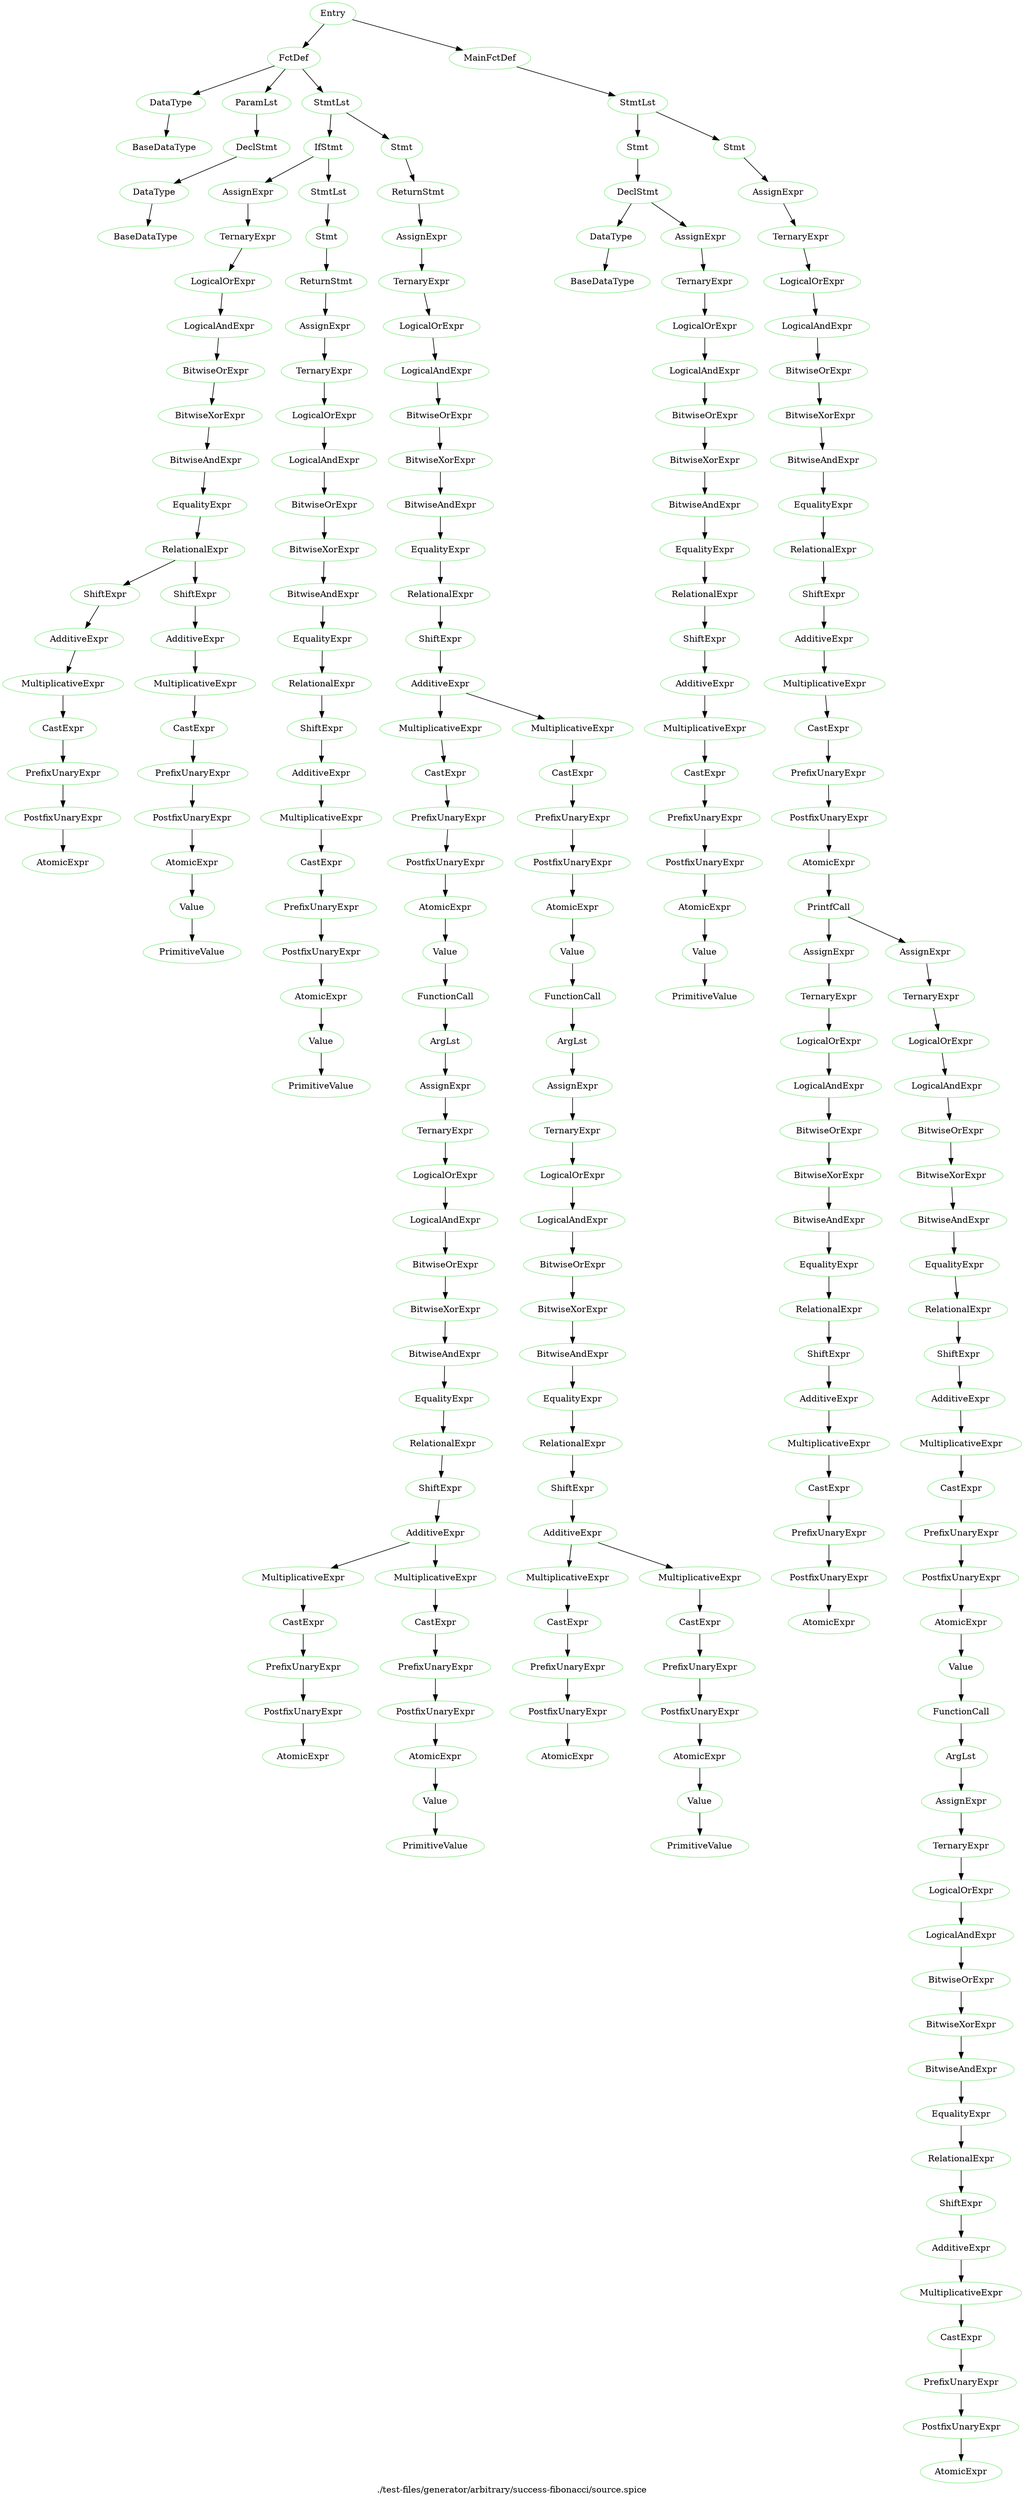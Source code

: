 digraph {
 rankdir="TB";
 label="./test-files/generator/arbitrary/success-fibonacci/source.spice";
 L1C1_Entry [color="lightgreen",label="Entry"];
 L1C1_FctDef [color="lightgreen",label="FctDef"];
 L1C1_Entry -> L1C1_FctDef;
 L1C3_DataType [color="lightgreen",label="DataType"];
 L1C1_FctDef -> L1C3_DataType;
 L1C3_BaseDataType [color="lightgreen",label="BaseDataType"];
 L1C3_DataType -> L1C3_BaseDataType;
 L1C12_ParamLst [color="lightgreen",label="ParamLst"];
 L1C1_FctDef -> L1C12_ParamLst;
 L1C12_DeclStmt [color="lightgreen",label="DeclStmt"];
 L1C12_ParamLst -> L1C12_DeclStmt;
 L1C12_DataType [color="lightgreen",label="DataType"];
 L1C12_DeclStmt -> L1C12_DataType;
 L1C12_BaseDataType [color="lightgreen",label="BaseDataType"];
 L1C12_DataType -> L1C12_BaseDataType;
 L2C5_StmtLst [color="lightgreen",label="StmtLst"];
 L1C1_FctDef -> L2C5_StmtLst;
 L2C5_IfStmt [color="lightgreen",label="IfStmt"];
 L2C5_StmtLst -> L2C5_IfStmt;
 L2C8_AssignExpr [color="lightgreen",label="AssignExpr"];
 L2C5_IfStmt -> L2C8_AssignExpr;
 L2C8_TernaryExpr [color="lightgreen",label="TernaryExpr"];
 L2C8_AssignExpr -> L2C8_TernaryExpr;
 L2C8_LogicalOrExpr [color="lightgreen",label="LogicalOrExpr"];
 L2C8_TernaryExpr -> L2C8_LogicalOrExpr;
 L2C8_LogicalAndExpr [color="lightgreen",label="LogicalAndExpr"];
 L2C8_LogicalOrExpr -> L2C8_LogicalAndExpr;
 L2C8_BitwiseOrExpr [color="lightgreen",label="BitwiseOrExpr"];
 L2C8_LogicalAndExpr -> L2C8_BitwiseOrExpr;
 L2C8_BitwiseXorExpr [color="lightgreen",label="BitwiseXorExpr"];
 L2C8_BitwiseOrExpr -> L2C8_BitwiseXorExpr;
 L2C8_BitwiseAndExpr [color="lightgreen",label="BitwiseAndExpr"];
 L2C8_BitwiseXorExpr -> L2C8_BitwiseAndExpr;
 L2C8_EqualityExpr [color="lightgreen",label="EqualityExpr"];
 L2C8_BitwiseAndExpr -> L2C8_EqualityExpr;
 L2C8_RelationalExpr [color="lightgreen",label="RelationalExpr"];
 L2C8_EqualityExpr -> L2C8_RelationalExpr;
 L2C8_ShiftExpr [color="lightgreen",label="ShiftExpr"];
 L2C8_RelationalExpr -> L2C8_ShiftExpr;
 L2C8_AdditiveExpr [color="lightgreen",label="AdditiveExpr"];
 L2C8_ShiftExpr -> L2C8_AdditiveExpr;
 L2C8_MultiplicativeExpr [color="lightgreen",label="MultiplicativeExpr"];
 L2C8_AdditiveExpr -> L2C8_MultiplicativeExpr;
 L2C8_CastExpr [color="lightgreen",label="CastExpr"];
 L2C8_MultiplicativeExpr -> L2C8_CastExpr;
 L2C8_PrefixUnaryExpr [color="lightgreen",label="PrefixUnaryExpr"];
 L2C8_CastExpr -> L2C8_PrefixUnaryExpr;
 L2C8_PostfixUnaryExpr [color="lightgreen",label="PostfixUnaryExpr"];
 L2C8_PrefixUnaryExpr -> L2C8_PostfixUnaryExpr;
 L2C8_AtomicExpr [color="lightgreen",label="AtomicExpr"];
 L2C8_PostfixUnaryExpr -> L2C8_AtomicExpr;
 L2C13_ShiftExpr [color="lightgreen",label="ShiftExpr"];
 L2C8_RelationalExpr -> L2C13_ShiftExpr;
 L2C13_AdditiveExpr [color="lightgreen",label="AdditiveExpr"];
 L2C13_ShiftExpr -> L2C13_AdditiveExpr;
 L2C13_MultiplicativeExpr [color="lightgreen",label="MultiplicativeExpr"];
 L2C13_AdditiveExpr -> L2C13_MultiplicativeExpr;
 L2C13_CastExpr [color="lightgreen",label="CastExpr"];
 L2C13_MultiplicativeExpr -> L2C13_CastExpr;
 L2C13_PrefixUnaryExpr [color="lightgreen",label="PrefixUnaryExpr"];
 L2C13_CastExpr -> L2C13_PrefixUnaryExpr;
 L2C13_PostfixUnaryExpr [color="lightgreen",label="PostfixUnaryExpr"];
 L2C13_PrefixUnaryExpr -> L2C13_PostfixUnaryExpr;
 L2C13_AtomicExpr [color="lightgreen",label="AtomicExpr"];
 L2C13_PostfixUnaryExpr -> L2C13_AtomicExpr;
 L2C13_Value [color="lightgreen",label="Value"];
 L2C13_AtomicExpr -> L2C13_Value;
 L2C13_PrimitiveValue [color="lightgreen",label="PrimitiveValue"];
 L2C13_Value -> L2C13_PrimitiveValue;
 L2C17_StmtLst [color="lightgreen",label="StmtLst"];
 L2C5_IfStmt -> L2C17_StmtLst;
 L2C17_Stmt [color="lightgreen",label="Stmt"];
 L2C17_StmtLst -> L2C17_Stmt;
 L2C17_ReturnStmt [color="lightgreen",label="ReturnStmt"];
 L2C17_Stmt -> L2C17_ReturnStmt;
 L2C24_AssignExpr [color="lightgreen",label="AssignExpr"];
 L2C17_ReturnStmt -> L2C24_AssignExpr;
 L2C24_TernaryExpr [color="lightgreen",label="TernaryExpr"];
 L2C24_AssignExpr -> L2C24_TernaryExpr;
 L2C24_LogicalOrExpr [color="lightgreen",label="LogicalOrExpr"];
 L2C24_TernaryExpr -> L2C24_LogicalOrExpr;
 L2C24_LogicalAndExpr [color="lightgreen",label="LogicalAndExpr"];
 L2C24_LogicalOrExpr -> L2C24_LogicalAndExpr;
 L2C24_BitwiseOrExpr [color="lightgreen",label="BitwiseOrExpr"];
 L2C24_LogicalAndExpr -> L2C24_BitwiseOrExpr;
 L2C24_BitwiseXorExpr [color="lightgreen",label="BitwiseXorExpr"];
 L2C24_BitwiseOrExpr -> L2C24_BitwiseXorExpr;
 L2C24_BitwiseAndExpr [color="lightgreen",label="BitwiseAndExpr"];
 L2C24_BitwiseXorExpr -> L2C24_BitwiseAndExpr;
 L2C24_EqualityExpr [color="lightgreen",label="EqualityExpr"];
 L2C24_BitwiseAndExpr -> L2C24_EqualityExpr;
 L2C24_RelationalExpr [color="lightgreen",label="RelationalExpr"];
 L2C24_EqualityExpr -> L2C24_RelationalExpr;
 L2C24_ShiftExpr [color="lightgreen",label="ShiftExpr"];
 L2C24_RelationalExpr -> L2C24_ShiftExpr;
 L2C24_AdditiveExpr [color="lightgreen",label="AdditiveExpr"];
 L2C24_ShiftExpr -> L2C24_AdditiveExpr;
 L2C24_MultiplicativeExpr [color="lightgreen",label="MultiplicativeExpr"];
 L2C24_AdditiveExpr -> L2C24_MultiplicativeExpr;
 L2C24_CastExpr [color="lightgreen",label="CastExpr"];
 L2C24_MultiplicativeExpr -> L2C24_CastExpr;
 L2C24_PrefixUnaryExpr [color="lightgreen",label="PrefixUnaryExpr"];
 L2C24_CastExpr -> L2C24_PrefixUnaryExpr;
 L2C24_PostfixUnaryExpr [color="lightgreen",label="PostfixUnaryExpr"];
 L2C24_PrefixUnaryExpr -> L2C24_PostfixUnaryExpr;
 L2C24_AtomicExpr [color="lightgreen",label="AtomicExpr"];
 L2C24_PostfixUnaryExpr -> L2C24_AtomicExpr;
 L2C24_Value [color="lightgreen",label="Value"];
 L2C24_AtomicExpr -> L2C24_Value;
 L2C24_PrimitiveValue [color="lightgreen",label="PrimitiveValue"];
 L2C24_Value -> L2C24_PrimitiveValue;
 L3C5_Stmt [color="lightgreen",label="Stmt"];
 L2C5_StmtLst -> L3C5_Stmt;
 L3C5_ReturnStmt [color="lightgreen",label="ReturnStmt"];
 L3C5_Stmt -> L3C5_ReturnStmt;
 L3C12_AssignExpr [color="lightgreen",label="AssignExpr"];
 L3C5_ReturnStmt -> L3C12_AssignExpr;
 L3C12_TernaryExpr [color="lightgreen",label="TernaryExpr"];
 L3C12_AssignExpr -> L3C12_TernaryExpr;
 L3C12_LogicalOrExpr [color="lightgreen",label="LogicalOrExpr"];
 L3C12_TernaryExpr -> L3C12_LogicalOrExpr;
 L3C12_LogicalAndExpr [color="lightgreen",label="LogicalAndExpr"];
 L3C12_LogicalOrExpr -> L3C12_LogicalAndExpr;
 L3C12_BitwiseOrExpr [color="lightgreen",label="BitwiseOrExpr"];
 L3C12_LogicalAndExpr -> L3C12_BitwiseOrExpr;
 L3C12_BitwiseXorExpr [color="lightgreen",label="BitwiseXorExpr"];
 L3C12_BitwiseOrExpr -> L3C12_BitwiseXorExpr;
 L3C12_BitwiseAndExpr [color="lightgreen",label="BitwiseAndExpr"];
 L3C12_BitwiseXorExpr -> L3C12_BitwiseAndExpr;
 L3C12_EqualityExpr [color="lightgreen",label="EqualityExpr"];
 L3C12_BitwiseAndExpr -> L3C12_EqualityExpr;
 L3C12_RelationalExpr [color="lightgreen",label="RelationalExpr"];
 L3C12_EqualityExpr -> L3C12_RelationalExpr;
 L3C12_ShiftExpr [color="lightgreen",label="ShiftExpr"];
 L3C12_RelationalExpr -> L3C12_ShiftExpr;
 L3C12_AdditiveExpr [color="lightgreen",label="AdditiveExpr"];
 L3C12_ShiftExpr -> L3C12_AdditiveExpr;
 L3C12_MultiplicativeExpr [color="lightgreen",label="MultiplicativeExpr"];
 L3C12_AdditiveExpr -> L3C12_MultiplicativeExpr;
 L3C12_CastExpr [color="lightgreen",label="CastExpr"];
 L3C12_MultiplicativeExpr -> L3C12_CastExpr;
 L3C12_PrefixUnaryExpr [color="lightgreen",label="PrefixUnaryExpr"];
 L3C12_CastExpr -> L3C12_PrefixUnaryExpr;
 L3C12_PostfixUnaryExpr [color="lightgreen",label="PostfixUnaryExpr"];
 L3C12_PrefixUnaryExpr -> L3C12_PostfixUnaryExpr;
 L3C12_AtomicExpr [color="lightgreen",label="AtomicExpr"];
 L3C12_PostfixUnaryExpr -> L3C12_AtomicExpr;
 L3C12_Value [color="lightgreen",label="Value"];
 L3C12_AtomicExpr -> L3C12_Value;
 L3C12_FunctionCall [color="lightgreen",label="FunctionCall"];
 L3C12_Value -> L3C12_FunctionCall;
 L3C16_ArgLst [color="lightgreen",label="ArgLst"];
 L3C12_FunctionCall -> L3C16_ArgLst;
 L3C16_AssignExpr [color="lightgreen",label="AssignExpr"];
 L3C16_ArgLst -> L3C16_AssignExpr;
 L3C16_TernaryExpr [color="lightgreen",label="TernaryExpr"];
 L3C16_AssignExpr -> L3C16_TernaryExpr;
 L3C16_LogicalOrExpr [color="lightgreen",label="LogicalOrExpr"];
 L3C16_TernaryExpr -> L3C16_LogicalOrExpr;
 L3C16_LogicalAndExpr [color="lightgreen",label="LogicalAndExpr"];
 L3C16_LogicalOrExpr -> L3C16_LogicalAndExpr;
 L3C16_BitwiseOrExpr [color="lightgreen",label="BitwiseOrExpr"];
 L3C16_LogicalAndExpr -> L3C16_BitwiseOrExpr;
 L3C16_BitwiseXorExpr [color="lightgreen",label="BitwiseXorExpr"];
 L3C16_BitwiseOrExpr -> L3C16_BitwiseXorExpr;
 L3C16_BitwiseAndExpr [color="lightgreen",label="BitwiseAndExpr"];
 L3C16_BitwiseXorExpr -> L3C16_BitwiseAndExpr;
 L3C16_EqualityExpr [color="lightgreen",label="EqualityExpr"];
 L3C16_BitwiseAndExpr -> L3C16_EqualityExpr;
 L3C16_RelationalExpr [color="lightgreen",label="RelationalExpr"];
 L3C16_EqualityExpr -> L3C16_RelationalExpr;
 L3C16_ShiftExpr [color="lightgreen",label="ShiftExpr"];
 L3C16_RelationalExpr -> L3C16_ShiftExpr;
 L3C16_AdditiveExpr [color="lightgreen",label="AdditiveExpr"];
 L3C16_ShiftExpr -> L3C16_AdditiveExpr;
 L3C16_MultiplicativeExpr [color="lightgreen",label="MultiplicativeExpr"];
 L3C16_AdditiveExpr -> L3C16_MultiplicativeExpr;
 L3C16_CastExpr [color="lightgreen",label="CastExpr"];
 L3C16_MultiplicativeExpr -> L3C16_CastExpr;
 L3C16_PrefixUnaryExpr [color="lightgreen",label="PrefixUnaryExpr"];
 L3C16_CastExpr -> L3C16_PrefixUnaryExpr;
 L3C16_PostfixUnaryExpr [color="lightgreen",label="PostfixUnaryExpr"];
 L3C16_PrefixUnaryExpr -> L3C16_PostfixUnaryExpr;
 L3C16_AtomicExpr [color="lightgreen",label="AtomicExpr"];
 L3C16_PostfixUnaryExpr -> L3C16_AtomicExpr;
 L3C20_MultiplicativeExpr [color="lightgreen",label="MultiplicativeExpr"];
 L3C16_AdditiveExpr -> L3C20_MultiplicativeExpr;
 L3C20_CastExpr [color="lightgreen",label="CastExpr"];
 L3C20_MultiplicativeExpr -> L3C20_CastExpr;
 L3C20_PrefixUnaryExpr [color="lightgreen",label="PrefixUnaryExpr"];
 L3C20_CastExpr -> L3C20_PrefixUnaryExpr;
 L3C20_PostfixUnaryExpr [color="lightgreen",label="PostfixUnaryExpr"];
 L3C20_PrefixUnaryExpr -> L3C20_PostfixUnaryExpr;
 L3C20_AtomicExpr [color="lightgreen",label="AtomicExpr"];
 L3C20_PostfixUnaryExpr -> L3C20_AtomicExpr;
 L3C20_Value [color="lightgreen",label="Value"];
 L3C20_AtomicExpr -> L3C20_Value;
 L3C20_PrimitiveValue [color="lightgreen",label="PrimitiveValue"];
 L3C20_Value -> L3C20_PrimitiveValue;
 L3C25_MultiplicativeExpr [color="lightgreen",label="MultiplicativeExpr"];
 L3C12_AdditiveExpr -> L3C25_MultiplicativeExpr;
 L3C25_CastExpr [color="lightgreen",label="CastExpr"];
 L3C25_MultiplicativeExpr -> L3C25_CastExpr;
 L3C25_PrefixUnaryExpr [color="lightgreen",label="PrefixUnaryExpr"];
 L3C25_CastExpr -> L3C25_PrefixUnaryExpr;
 L3C25_PostfixUnaryExpr [color="lightgreen",label="PostfixUnaryExpr"];
 L3C25_PrefixUnaryExpr -> L3C25_PostfixUnaryExpr;
 L3C25_AtomicExpr [color="lightgreen",label="AtomicExpr"];
 L3C25_PostfixUnaryExpr -> L3C25_AtomicExpr;
 L3C25_Value [color="lightgreen",label="Value"];
 L3C25_AtomicExpr -> L3C25_Value;
 L3C25_FunctionCall [color="lightgreen",label="FunctionCall"];
 L3C25_Value -> L3C25_FunctionCall;
 L3C29_ArgLst [color="lightgreen",label="ArgLst"];
 L3C25_FunctionCall -> L3C29_ArgLst;
 L3C29_AssignExpr [color="lightgreen",label="AssignExpr"];
 L3C29_ArgLst -> L3C29_AssignExpr;
 L3C29_TernaryExpr [color="lightgreen",label="TernaryExpr"];
 L3C29_AssignExpr -> L3C29_TernaryExpr;
 L3C29_LogicalOrExpr [color="lightgreen",label="LogicalOrExpr"];
 L3C29_TernaryExpr -> L3C29_LogicalOrExpr;
 L3C29_LogicalAndExpr [color="lightgreen",label="LogicalAndExpr"];
 L3C29_LogicalOrExpr -> L3C29_LogicalAndExpr;
 L3C29_BitwiseOrExpr [color="lightgreen",label="BitwiseOrExpr"];
 L3C29_LogicalAndExpr -> L3C29_BitwiseOrExpr;
 L3C29_BitwiseXorExpr [color="lightgreen",label="BitwiseXorExpr"];
 L3C29_BitwiseOrExpr -> L3C29_BitwiseXorExpr;
 L3C29_BitwiseAndExpr [color="lightgreen",label="BitwiseAndExpr"];
 L3C29_BitwiseXorExpr -> L3C29_BitwiseAndExpr;
 L3C29_EqualityExpr [color="lightgreen",label="EqualityExpr"];
 L3C29_BitwiseAndExpr -> L3C29_EqualityExpr;
 L3C29_RelationalExpr [color="lightgreen",label="RelationalExpr"];
 L3C29_EqualityExpr -> L3C29_RelationalExpr;
 L3C29_ShiftExpr [color="lightgreen",label="ShiftExpr"];
 L3C29_RelationalExpr -> L3C29_ShiftExpr;
 L3C29_AdditiveExpr [color="lightgreen",label="AdditiveExpr"];
 L3C29_ShiftExpr -> L3C29_AdditiveExpr;
 L3C29_MultiplicativeExpr [color="lightgreen",label="MultiplicativeExpr"];
 L3C29_AdditiveExpr -> L3C29_MultiplicativeExpr;
 L3C29_CastExpr [color="lightgreen",label="CastExpr"];
 L3C29_MultiplicativeExpr -> L3C29_CastExpr;
 L3C29_PrefixUnaryExpr [color="lightgreen",label="PrefixUnaryExpr"];
 L3C29_CastExpr -> L3C29_PrefixUnaryExpr;
 L3C29_PostfixUnaryExpr [color="lightgreen",label="PostfixUnaryExpr"];
 L3C29_PrefixUnaryExpr -> L3C29_PostfixUnaryExpr;
 L3C29_AtomicExpr [color="lightgreen",label="AtomicExpr"];
 L3C29_PostfixUnaryExpr -> L3C29_AtomicExpr;
 L3C33_MultiplicativeExpr [color="lightgreen",label="MultiplicativeExpr"];
 L3C29_AdditiveExpr -> L3C33_MultiplicativeExpr;
 L3C33_CastExpr [color="lightgreen",label="CastExpr"];
 L3C33_MultiplicativeExpr -> L3C33_CastExpr;
 L3C33_PrefixUnaryExpr [color="lightgreen",label="PrefixUnaryExpr"];
 L3C33_CastExpr -> L3C33_PrefixUnaryExpr;
 L3C33_PostfixUnaryExpr [color="lightgreen",label="PostfixUnaryExpr"];
 L3C33_PrefixUnaryExpr -> L3C33_PostfixUnaryExpr;
 L3C33_AtomicExpr [color="lightgreen",label="AtomicExpr"];
 L3C33_PostfixUnaryExpr -> L3C33_AtomicExpr;
 L3C33_Value [color="lightgreen",label="Value"];
 L3C33_AtomicExpr -> L3C33_Value;
 L3C33_PrimitiveValue [color="lightgreen",label="PrimitiveValue"];
 L3C33_Value -> L3C33_PrimitiveValue;
 L6C1_MainFctDef [color="lightgreen",label="MainFctDef"];
 L1C1_Entry -> L6C1_MainFctDef;
 L7C5_StmtLst [color="lightgreen",label="StmtLst"];
 L6C1_MainFctDef -> L7C5_StmtLst;
 L7C5_Stmt [color="lightgreen",label="Stmt"];
 L7C5_StmtLst -> L7C5_Stmt;
 L7C5_DeclStmt [color="lightgreen",label="DeclStmt"];
 L7C5_Stmt -> L7C5_DeclStmt;
 L7C5_DataType [color="lightgreen",label="DataType"];
 L7C5_DeclStmt -> L7C5_DataType;
 L7C5_BaseDataType [color="lightgreen",label="BaseDataType"];
 L7C5_DataType -> L7C5_BaseDataType;
 L7C16_AssignExpr [color="lightgreen",label="AssignExpr"];
 L7C5_DeclStmt -> L7C16_AssignExpr;
 L7C16_TernaryExpr [color="lightgreen",label="TernaryExpr"];
 L7C16_AssignExpr -> L7C16_TernaryExpr;
 L7C16_LogicalOrExpr [color="lightgreen",label="LogicalOrExpr"];
 L7C16_TernaryExpr -> L7C16_LogicalOrExpr;
 L7C16_LogicalAndExpr [color="lightgreen",label="LogicalAndExpr"];
 L7C16_LogicalOrExpr -> L7C16_LogicalAndExpr;
 L7C16_BitwiseOrExpr [color="lightgreen",label="BitwiseOrExpr"];
 L7C16_LogicalAndExpr -> L7C16_BitwiseOrExpr;
 L7C16_BitwiseXorExpr [color="lightgreen",label="BitwiseXorExpr"];
 L7C16_BitwiseOrExpr -> L7C16_BitwiseXorExpr;
 L7C16_BitwiseAndExpr [color="lightgreen",label="BitwiseAndExpr"];
 L7C16_BitwiseXorExpr -> L7C16_BitwiseAndExpr;
 L7C16_EqualityExpr [color="lightgreen",label="EqualityExpr"];
 L7C16_BitwiseAndExpr -> L7C16_EqualityExpr;
 L7C16_RelationalExpr [color="lightgreen",label="RelationalExpr"];
 L7C16_EqualityExpr -> L7C16_RelationalExpr;
 L7C16_ShiftExpr [color="lightgreen",label="ShiftExpr"];
 L7C16_RelationalExpr -> L7C16_ShiftExpr;
 L7C16_AdditiveExpr [color="lightgreen",label="AdditiveExpr"];
 L7C16_ShiftExpr -> L7C16_AdditiveExpr;
 L7C16_MultiplicativeExpr [color="lightgreen",label="MultiplicativeExpr"];
 L7C16_AdditiveExpr -> L7C16_MultiplicativeExpr;
 L7C16_CastExpr [color="lightgreen",label="CastExpr"];
 L7C16_MultiplicativeExpr -> L7C16_CastExpr;
 L7C16_PrefixUnaryExpr [color="lightgreen",label="PrefixUnaryExpr"];
 L7C16_CastExpr -> L7C16_PrefixUnaryExpr;
 L7C16_PostfixUnaryExpr [color="lightgreen",label="PostfixUnaryExpr"];
 L7C16_PrefixUnaryExpr -> L7C16_PostfixUnaryExpr;
 L7C16_AtomicExpr [color="lightgreen",label="AtomicExpr"];
 L7C16_PostfixUnaryExpr -> L7C16_AtomicExpr;
 L7C16_Value [color="lightgreen",label="Value"];
 L7C16_AtomicExpr -> L7C16_Value;
 L7C16_PrimitiveValue [color="lightgreen",label="PrimitiveValue"];
 L7C16_Value -> L7C16_PrimitiveValue;
 L8C5_Stmt [color="lightgreen",label="Stmt"];
 L7C5_StmtLst -> L8C5_Stmt;
 L8C5_AssignExpr [color="lightgreen",label="AssignExpr"];
 L8C5_Stmt -> L8C5_AssignExpr;
 L8C5_TernaryExpr [color="lightgreen",label="TernaryExpr"];
 L8C5_AssignExpr -> L8C5_TernaryExpr;
 L8C5_LogicalOrExpr [color="lightgreen",label="LogicalOrExpr"];
 L8C5_TernaryExpr -> L8C5_LogicalOrExpr;
 L8C5_LogicalAndExpr [color="lightgreen",label="LogicalAndExpr"];
 L8C5_LogicalOrExpr -> L8C5_LogicalAndExpr;
 L8C5_BitwiseOrExpr [color="lightgreen",label="BitwiseOrExpr"];
 L8C5_LogicalAndExpr -> L8C5_BitwiseOrExpr;
 L8C5_BitwiseXorExpr [color="lightgreen",label="BitwiseXorExpr"];
 L8C5_BitwiseOrExpr -> L8C5_BitwiseXorExpr;
 L8C5_BitwiseAndExpr [color="lightgreen",label="BitwiseAndExpr"];
 L8C5_BitwiseXorExpr -> L8C5_BitwiseAndExpr;
 L8C5_EqualityExpr [color="lightgreen",label="EqualityExpr"];
 L8C5_BitwiseAndExpr -> L8C5_EqualityExpr;
 L8C5_RelationalExpr [color="lightgreen",label="RelationalExpr"];
 L8C5_EqualityExpr -> L8C5_RelationalExpr;
 L8C5_ShiftExpr [color="lightgreen",label="ShiftExpr"];
 L8C5_RelationalExpr -> L8C5_ShiftExpr;
 L8C5_AdditiveExpr [color="lightgreen",label="AdditiveExpr"];
 L8C5_ShiftExpr -> L8C5_AdditiveExpr;
 L8C5_MultiplicativeExpr [color="lightgreen",label="MultiplicativeExpr"];
 L8C5_AdditiveExpr -> L8C5_MultiplicativeExpr;
 L8C5_CastExpr [color="lightgreen",label="CastExpr"];
 L8C5_MultiplicativeExpr -> L8C5_CastExpr;
 L8C5_PrefixUnaryExpr [color="lightgreen",label="PrefixUnaryExpr"];
 L8C5_CastExpr -> L8C5_PrefixUnaryExpr;
 L8C5_PostfixUnaryExpr [color="lightgreen",label="PostfixUnaryExpr"];
 L8C5_PrefixUnaryExpr -> L8C5_PostfixUnaryExpr;
 L8C5_AtomicExpr [color="lightgreen",label="AtomicExpr"];
 L8C5_PostfixUnaryExpr -> L8C5_AtomicExpr;
 L8C5_PrintfCall [color="lightgreen",label="PrintfCall"];
 L8C5_AtomicExpr -> L8C5_PrintfCall;
 L8C35_AssignExpr [color="lightgreen",label="AssignExpr"];
 L8C5_PrintfCall -> L8C35_AssignExpr;
 L8C35_TernaryExpr [color="lightgreen",label="TernaryExpr"];
 L8C35_AssignExpr -> L8C35_TernaryExpr;
 L8C35_LogicalOrExpr [color="lightgreen",label="LogicalOrExpr"];
 L8C35_TernaryExpr -> L8C35_LogicalOrExpr;
 L8C35_LogicalAndExpr [color="lightgreen",label="LogicalAndExpr"];
 L8C35_LogicalOrExpr -> L8C35_LogicalAndExpr;
 L8C35_BitwiseOrExpr [color="lightgreen",label="BitwiseOrExpr"];
 L8C35_LogicalAndExpr -> L8C35_BitwiseOrExpr;
 L8C35_BitwiseXorExpr [color="lightgreen",label="BitwiseXorExpr"];
 L8C35_BitwiseOrExpr -> L8C35_BitwiseXorExpr;
 L8C35_BitwiseAndExpr [color="lightgreen",label="BitwiseAndExpr"];
 L8C35_BitwiseXorExpr -> L8C35_BitwiseAndExpr;
 L8C35_EqualityExpr [color="lightgreen",label="EqualityExpr"];
 L8C35_BitwiseAndExpr -> L8C35_EqualityExpr;
 L8C35_RelationalExpr [color="lightgreen",label="RelationalExpr"];
 L8C35_EqualityExpr -> L8C35_RelationalExpr;
 L8C35_ShiftExpr [color="lightgreen",label="ShiftExpr"];
 L8C35_RelationalExpr -> L8C35_ShiftExpr;
 L8C35_AdditiveExpr [color="lightgreen",label="AdditiveExpr"];
 L8C35_ShiftExpr -> L8C35_AdditiveExpr;
 L8C35_MultiplicativeExpr [color="lightgreen",label="MultiplicativeExpr"];
 L8C35_AdditiveExpr -> L8C35_MultiplicativeExpr;
 L8C35_CastExpr [color="lightgreen",label="CastExpr"];
 L8C35_MultiplicativeExpr -> L8C35_CastExpr;
 L8C35_PrefixUnaryExpr [color="lightgreen",label="PrefixUnaryExpr"];
 L8C35_CastExpr -> L8C35_PrefixUnaryExpr;
 L8C35_PostfixUnaryExpr [color="lightgreen",label="PostfixUnaryExpr"];
 L8C35_PrefixUnaryExpr -> L8C35_PostfixUnaryExpr;
 L8C35_AtomicExpr [color="lightgreen",label="AtomicExpr"];
 L8C35_PostfixUnaryExpr -> L8C35_AtomicExpr;
 L8C41_AssignExpr [color="lightgreen",label="AssignExpr"];
 L8C5_PrintfCall -> L8C41_AssignExpr;
 L8C41_TernaryExpr [color="lightgreen",label="TernaryExpr"];
 L8C41_AssignExpr -> L8C41_TernaryExpr;
 L8C41_LogicalOrExpr [color="lightgreen",label="LogicalOrExpr"];
 L8C41_TernaryExpr -> L8C41_LogicalOrExpr;
 L8C41_LogicalAndExpr [color="lightgreen",label="LogicalAndExpr"];
 L8C41_LogicalOrExpr -> L8C41_LogicalAndExpr;
 L8C41_BitwiseOrExpr [color="lightgreen",label="BitwiseOrExpr"];
 L8C41_LogicalAndExpr -> L8C41_BitwiseOrExpr;
 L8C41_BitwiseXorExpr [color="lightgreen",label="BitwiseXorExpr"];
 L8C41_BitwiseOrExpr -> L8C41_BitwiseXorExpr;
 L8C41_BitwiseAndExpr [color="lightgreen",label="BitwiseAndExpr"];
 L8C41_BitwiseXorExpr -> L8C41_BitwiseAndExpr;
 L8C41_EqualityExpr [color="lightgreen",label="EqualityExpr"];
 L8C41_BitwiseAndExpr -> L8C41_EqualityExpr;
 L8C41_RelationalExpr [color="lightgreen",label="RelationalExpr"];
 L8C41_EqualityExpr -> L8C41_RelationalExpr;
 L8C41_ShiftExpr [color="lightgreen",label="ShiftExpr"];
 L8C41_RelationalExpr -> L8C41_ShiftExpr;
 L8C41_AdditiveExpr [color="lightgreen",label="AdditiveExpr"];
 L8C41_ShiftExpr -> L8C41_AdditiveExpr;
 L8C41_MultiplicativeExpr [color="lightgreen",label="MultiplicativeExpr"];
 L8C41_AdditiveExpr -> L8C41_MultiplicativeExpr;
 L8C41_CastExpr [color="lightgreen",label="CastExpr"];
 L8C41_MultiplicativeExpr -> L8C41_CastExpr;
 L8C41_PrefixUnaryExpr [color="lightgreen",label="PrefixUnaryExpr"];
 L8C41_CastExpr -> L8C41_PrefixUnaryExpr;
 L8C41_PostfixUnaryExpr [color="lightgreen",label="PostfixUnaryExpr"];
 L8C41_PrefixUnaryExpr -> L8C41_PostfixUnaryExpr;
 L8C41_AtomicExpr [color="lightgreen",label="AtomicExpr"];
 L8C41_PostfixUnaryExpr -> L8C41_AtomicExpr;
 L8C41_Value [color="lightgreen",label="Value"];
 L8C41_AtomicExpr -> L8C41_Value;
 L8C41_FunctionCall [color="lightgreen",label="FunctionCall"];
 L8C41_Value -> L8C41_FunctionCall;
 L8C45_ArgLst [color="lightgreen",label="ArgLst"];
 L8C41_FunctionCall -> L8C45_ArgLst;
 L8C45_AssignExpr [color="lightgreen",label="AssignExpr"];
 L8C45_ArgLst -> L8C45_AssignExpr;
 L8C45_TernaryExpr [color="lightgreen",label="TernaryExpr"];
 L8C45_AssignExpr -> L8C45_TernaryExpr;
 L8C45_LogicalOrExpr [color="lightgreen",label="LogicalOrExpr"];
 L8C45_TernaryExpr -> L8C45_LogicalOrExpr;
 L8C45_LogicalAndExpr [color="lightgreen",label="LogicalAndExpr"];
 L8C45_LogicalOrExpr -> L8C45_LogicalAndExpr;
 L8C45_BitwiseOrExpr [color="lightgreen",label="BitwiseOrExpr"];
 L8C45_LogicalAndExpr -> L8C45_BitwiseOrExpr;
 L8C45_BitwiseXorExpr [color="lightgreen",label="BitwiseXorExpr"];
 L8C45_BitwiseOrExpr -> L8C45_BitwiseXorExpr;
 L8C45_BitwiseAndExpr [color="lightgreen",label="BitwiseAndExpr"];
 L8C45_BitwiseXorExpr -> L8C45_BitwiseAndExpr;
 L8C45_EqualityExpr [color="lightgreen",label="EqualityExpr"];
 L8C45_BitwiseAndExpr -> L8C45_EqualityExpr;
 L8C45_RelationalExpr [color="lightgreen",label="RelationalExpr"];
 L8C45_EqualityExpr -> L8C45_RelationalExpr;
 L8C45_ShiftExpr [color="lightgreen",label="ShiftExpr"];
 L8C45_RelationalExpr -> L8C45_ShiftExpr;
 L8C45_AdditiveExpr [color="lightgreen",label="AdditiveExpr"];
 L8C45_ShiftExpr -> L8C45_AdditiveExpr;
 L8C45_MultiplicativeExpr [color="lightgreen",label="MultiplicativeExpr"];
 L8C45_AdditiveExpr -> L8C45_MultiplicativeExpr;
 L8C45_CastExpr [color="lightgreen",label="CastExpr"];
 L8C45_MultiplicativeExpr -> L8C45_CastExpr;
 L8C45_PrefixUnaryExpr [color="lightgreen",label="PrefixUnaryExpr"];
 L8C45_CastExpr -> L8C45_PrefixUnaryExpr;
 L8C45_PostfixUnaryExpr [color="lightgreen",label="PostfixUnaryExpr"];
 L8C45_PrefixUnaryExpr -> L8C45_PostfixUnaryExpr;
 L8C45_AtomicExpr [color="lightgreen",label="AtomicExpr"];
 L8C45_PostfixUnaryExpr -> L8C45_AtomicExpr;
}